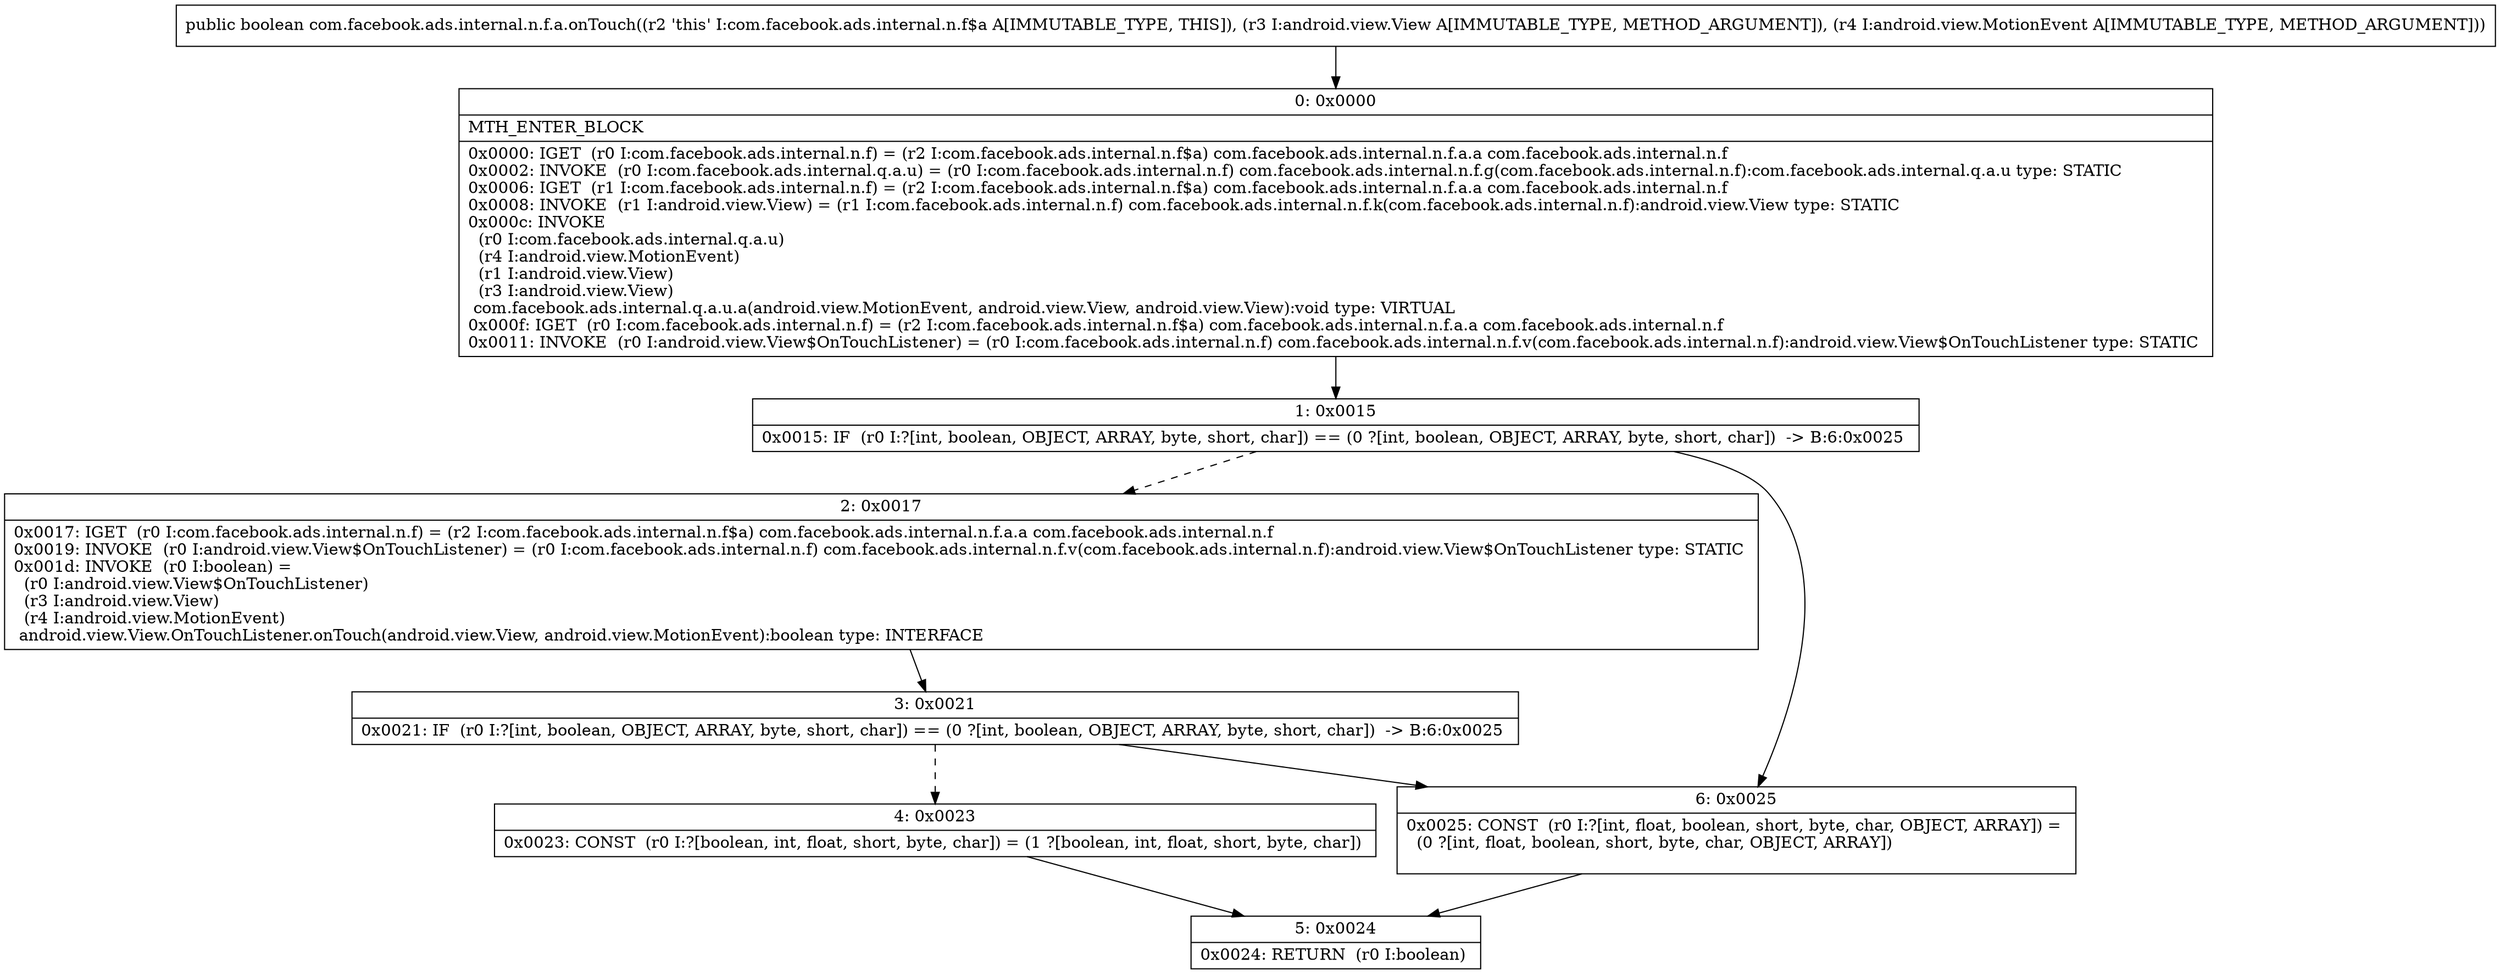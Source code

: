 digraph "CFG forcom.facebook.ads.internal.n.f.a.onTouch(Landroid\/view\/View;Landroid\/view\/MotionEvent;)Z" {
Node_0 [shape=record,label="{0\:\ 0x0000|MTH_ENTER_BLOCK\l|0x0000: IGET  (r0 I:com.facebook.ads.internal.n.f) = (r2 I:com.facebook.ads.internal.n.f$a) com.facebook.ads.internal.n.f.a.a com.facebook.ads.internal.n.f \l0x0002: INVOKE  (r0 I:com.facebook.ads.internal.q.a.u) = (r0 I:com.facebook.ads.internal.n.f) com.facebook.ads.internal.n.f.g(com.facebook.ads.internal.n.f):com.facebook.ads.internal.q.a.u type: STATIC \l0x0006: IGET  (r1 I:com.facebook.ads.internal.n.f) = (r2 I:com.facebook.ads.internal.n.f$a) com.facebook.ads.internal.n.f.a.a com.facebook.ads.internal.n.f \l0x0008: INVOKE  (r1 I:android.view.View) = (r1 I:com.facebook.ads.internal.n.f) com.facebook.ads.internal.n.f.k(com.facebook.ads.internal.n.f):android.view.View type: STATIC \l0x000c: INVOKE  \l  (r0 I:com.facebook.ads.internal.q.a.u)\l  (r4 I:android.view.MotionEvent)\l  (r1 I:android.view.View)\l  (r3 I:android.view.View)\l com.facebook.ads.internal.q.a.u.a(android.view.MotionEvent, android.view.View, android.view.View):void type: VIRTUAL \l0x000f: IGET  (r0 I:com.facebook.ads.internal.n.f) = (r2 I:com.facebook.ads.internal.n.f$a) com.facebook.ads.internal.n.f.a.a com.facebook.ads.internal.n.f \l0x0011: INVOKE  (r0 I:android.view.View$OnTouchListener) = (r0 I:com.facebook.ads.internal.n.f) com.facebook.ads.internal.n.f.v(com.facebook.ads.internal.n.f):android.view.View$OnTouchListener type: STATIC \l}"];
Node_1 [shape=record,label="{1\:\ 0x0015|0x0015: IF  (r0 I:?[int, boolean, OBJECT, ARRAY, byte, short, char]) == (0 ?[int, boolean, OBJECT, ARRAY, byte, short, char])  \-\> B:6:0x0025 \l}"];
Node_2 [shape=record,label="{2\:\ 0x0017|0x0017: IGET  (r0 I:com.facebook.ads.internal.n.f) = (r2 I:com.facebook.ads.internal.n.f$a) com.facebook.ads.internal.n.f.a.a com.facebook.ads.internal.n.f \l0x0019: INVOKE  (r0 I:android.view.View$OnTouchListener) = (r0 I:com.facebook.ads.internal.n.f) com.facebook.ads.internal.n.f.v(com.facebook.ads.internal.n.f):android.view.View$OnTouchListener type: STATIC \l0x001d: INVOKE  (r0 I:boolean) = \l  (r0 I:android.view.View$OnTouchListener)\l  (r3 I:android.view.View)\l  (r4 I:android.view.MotionEvent)\l android.view.View.OnTouchListener.onTouch(android.view.View, android.view.MotionEvent):boolean type: INTERFACE \l}"];
Node_3 [shape=record,label="{3\:\ 0x0021|0x0021: IF  (r0 I:?[int, boolean, OBJECT, ARRAY, byte, short, char]) == (0 ?[int, boolean, OBJECT, ARRAY, byte, short, char])  \-\> B:6:0x0025 \l}"];
Node_4 [shape=record,label="{4\:\ 0x0023|0x0023: CONST  (r0 I:?[boolean, int, float, short, byte, char]) = (1 ?[boolean, int, float, short, byte, char]) \l}"];
Node_5 [shape=record,label="{5\:\ 0x0024|0x0024: RETURN  (r0 I:boolean) \l}"];
Node_6 [shape=record,label="{6\:\ 0x0025|0x0025: CONST  (r0 I:?[int, float, boolean, short, byte, char, OBJECT, ARRAY]) = \l  (0 ?[int, float, boolean, short, byte, char, OBJECT, ARRAY])\l \l}"];
MethodNode[shape=record,label="{public boolean com.facebook.ads.internal.n.f.a.onTouch((r2 'this' I:com.facebook.ads.internal.n.f$a A[IMMUTABLE_TYPE, THIS]), (r3 I:android.view.View A[IMMUTABLE_TYPE, METHOD_ARGUMENT]), (r4 I:android.view.MotionEvent A[IMMUTABLE_TYPE, METHOD_ARGUMENT])) }"];
MethodNode -> Node_0;
Node_0 -> Node_1;
Node_1 -> Node_2[style=dashed];
Node_1 -> Node_6;
Node_2 -> Node_3;
Node_3 -> Node_4[style=dashed];
Node_3 -> Node_6;
Node_4 -> Node_5;
Node_6 -> Node_5;
}

